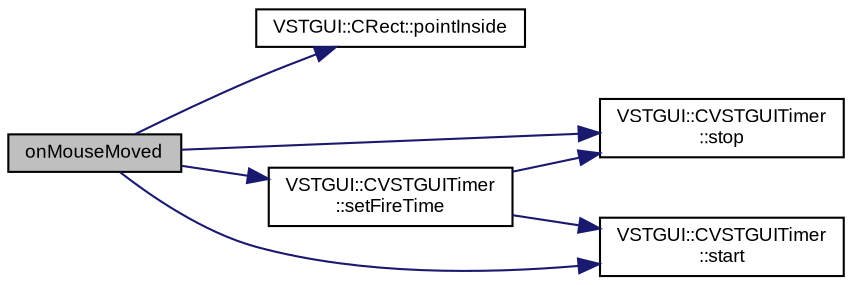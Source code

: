 digraph "onMouseMoved"
{
  bgcolor="transparent";
  edge [fontname="Arial",fontsize="9",labelfontname="Arial",labelfontsize="9"];
  node [fontname="Arial",fontsize="9",shape=record];
  rankdir="LR";
  Node1 [label="onMouseMoved",height=0.2,width=0.4,color="black", fillcolor="grey75", style="filled" fontcolor="black"];
  Node1 -> Node2 [color="midnightblue",fontsize="9",style="solid",fontname="Arial"];
  Node2 [label="VSTGUI::CRect::pointInside",height=0.2,width=0.4,color="black",URL="$struct_v_s_t_g_u_i_1_1_c_rect.html#adebba9af3dc339149fd4622f4d4a5bac",tooltip="Checks if point is inside this rect. "];
  Node1 -> Node3 [color="midnightblue",fontsize="9",style="solid",fontname="Arial"];
  Node3 [label="VSTGUI::CVSTGUITimer\l::stop",height=0.2,width=0.4,color="black",URL="$class_v_s_t_g_u_i_1_1_c_v_s_t_g_u_i_timer.html#a68a350717fe6bf9012843e7c977d87b2",tooltip="stops the timer, returns wheather timer was running or not "];
  Node1 -> Node4 [color="midnightblue",fontsize="9",style="solid",fontname="Arial"];
  Node4 [label="VSTGUI::CVSTGUITimer\l::start",height=0.2,width=0.4,color="black",URL="$class_v_s_t_g_u_i_1_1_c_v_s_t_g_u_i_timer.html#aad5997aaaa2d622f0ca57f8b24a51a7b",tooltip="starts the timer "];
  Node1 -> Node5 [color="midnightblue",fontsize="9",style="solid",fontname="Arial"];
  Node5 [label="VSTGUI::CVSTGUITimer\l::setFireTime",height=0.2,width=0.4,color="black",URL="$class_v_s_t_g_u_i_1_1_c_v_s_t_g_u_i_timer.html#a0a04af642a6d0c108130ec436a5b94fe",tooltip="in milliseconds "];
  Node5 -> Node3 [color="midnightblue",fontsize="9",style="solid",fontname="Arial"];
  Node5 -> Node4 [color="midnightblue",fontsize="9",style="solid",fontname="Arial"];
}
